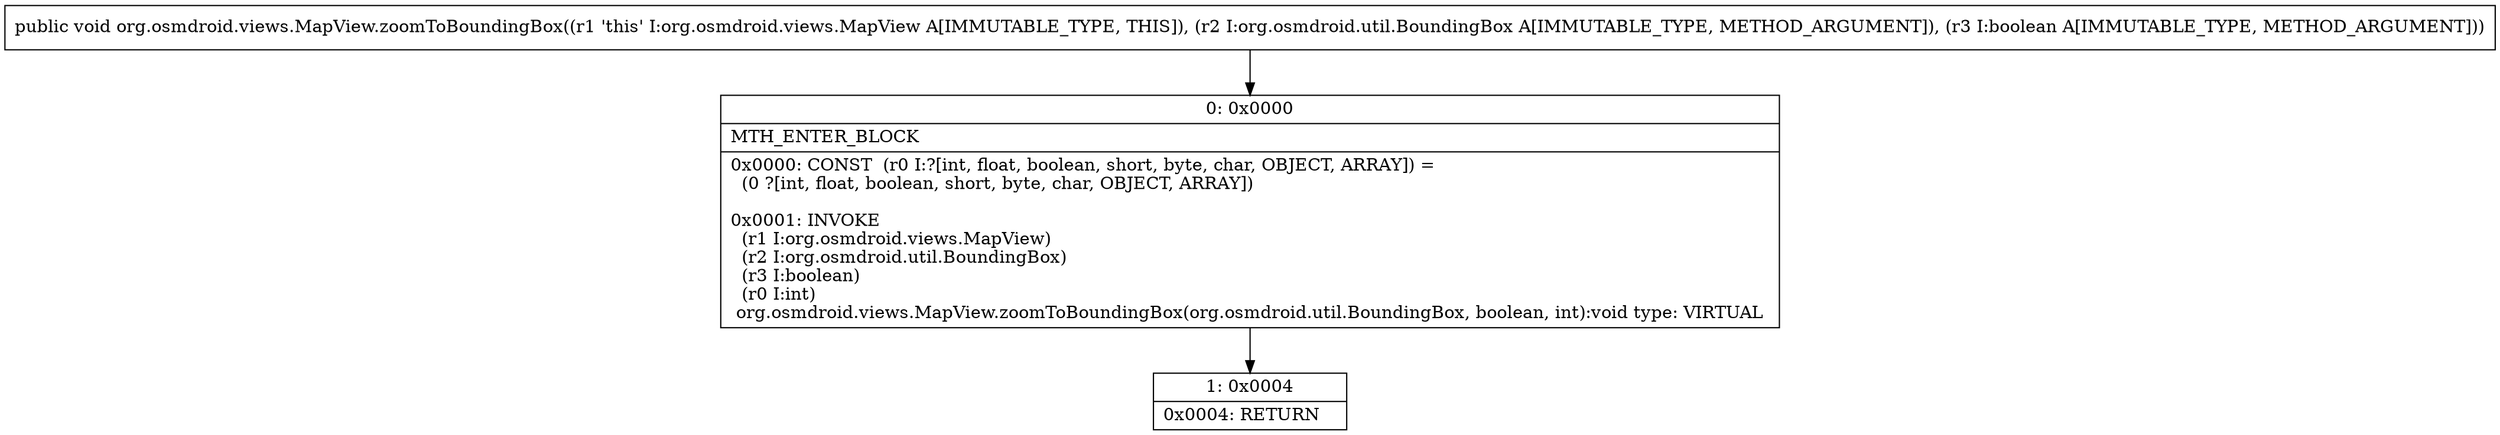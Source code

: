 digraph "CFG fororg.osmdroid.views.MapView.zoomToBoundingBox(Lorg\/osmdroid\/util\/BoundingBox;Z)V" {
Node_0 [shape=record,label="{0\:\ 0x0000|MTH_ENTER_BLOCK\l|0x0000: CONST  (r0 I:?[int, float, boolean, short, byte, char, OBJECT, ARRAY]) = \l  (0 ?[int, float, boolean, short, byte, char, OBJECT, ARRAY])\l \l0x0001: INVOKE  \l  (r1 I:org.osmdroid.views.MapView)\l  (r2 I:org.osmdroid.util.BoundingBox)\l  (r3 I:boolean)\l  (r0 I:int)\l org.osmdroid.views.MapView.zoomToBoundingBox(org.osmdroid.util.BoundingBox, boolean, int):void type: VIRTUAL \l}"];
Node_1 [shape=record,label="{1\:\ 0x0004|0x0004: RETURN   \l}"];
MethodNode[shape=record,label="{public void org.osmdroid.views.MapView.zoomToBoundingBox((r1 'this' I:org.osmdroid.views.MapView A[IMMUTABLE_TYPE, THIS]), (r2 I:org.osmdroid.util.BoundingBox A[IMMUTABLE_TYPE, METHOD_ARGUMENT]), (r3 I:boolean A[IMMUTABLE_TYPE, METHOD_ARGUMENT])) }"];
MethodNode -> Node_0;
Node_0 -> Node_1;
}


